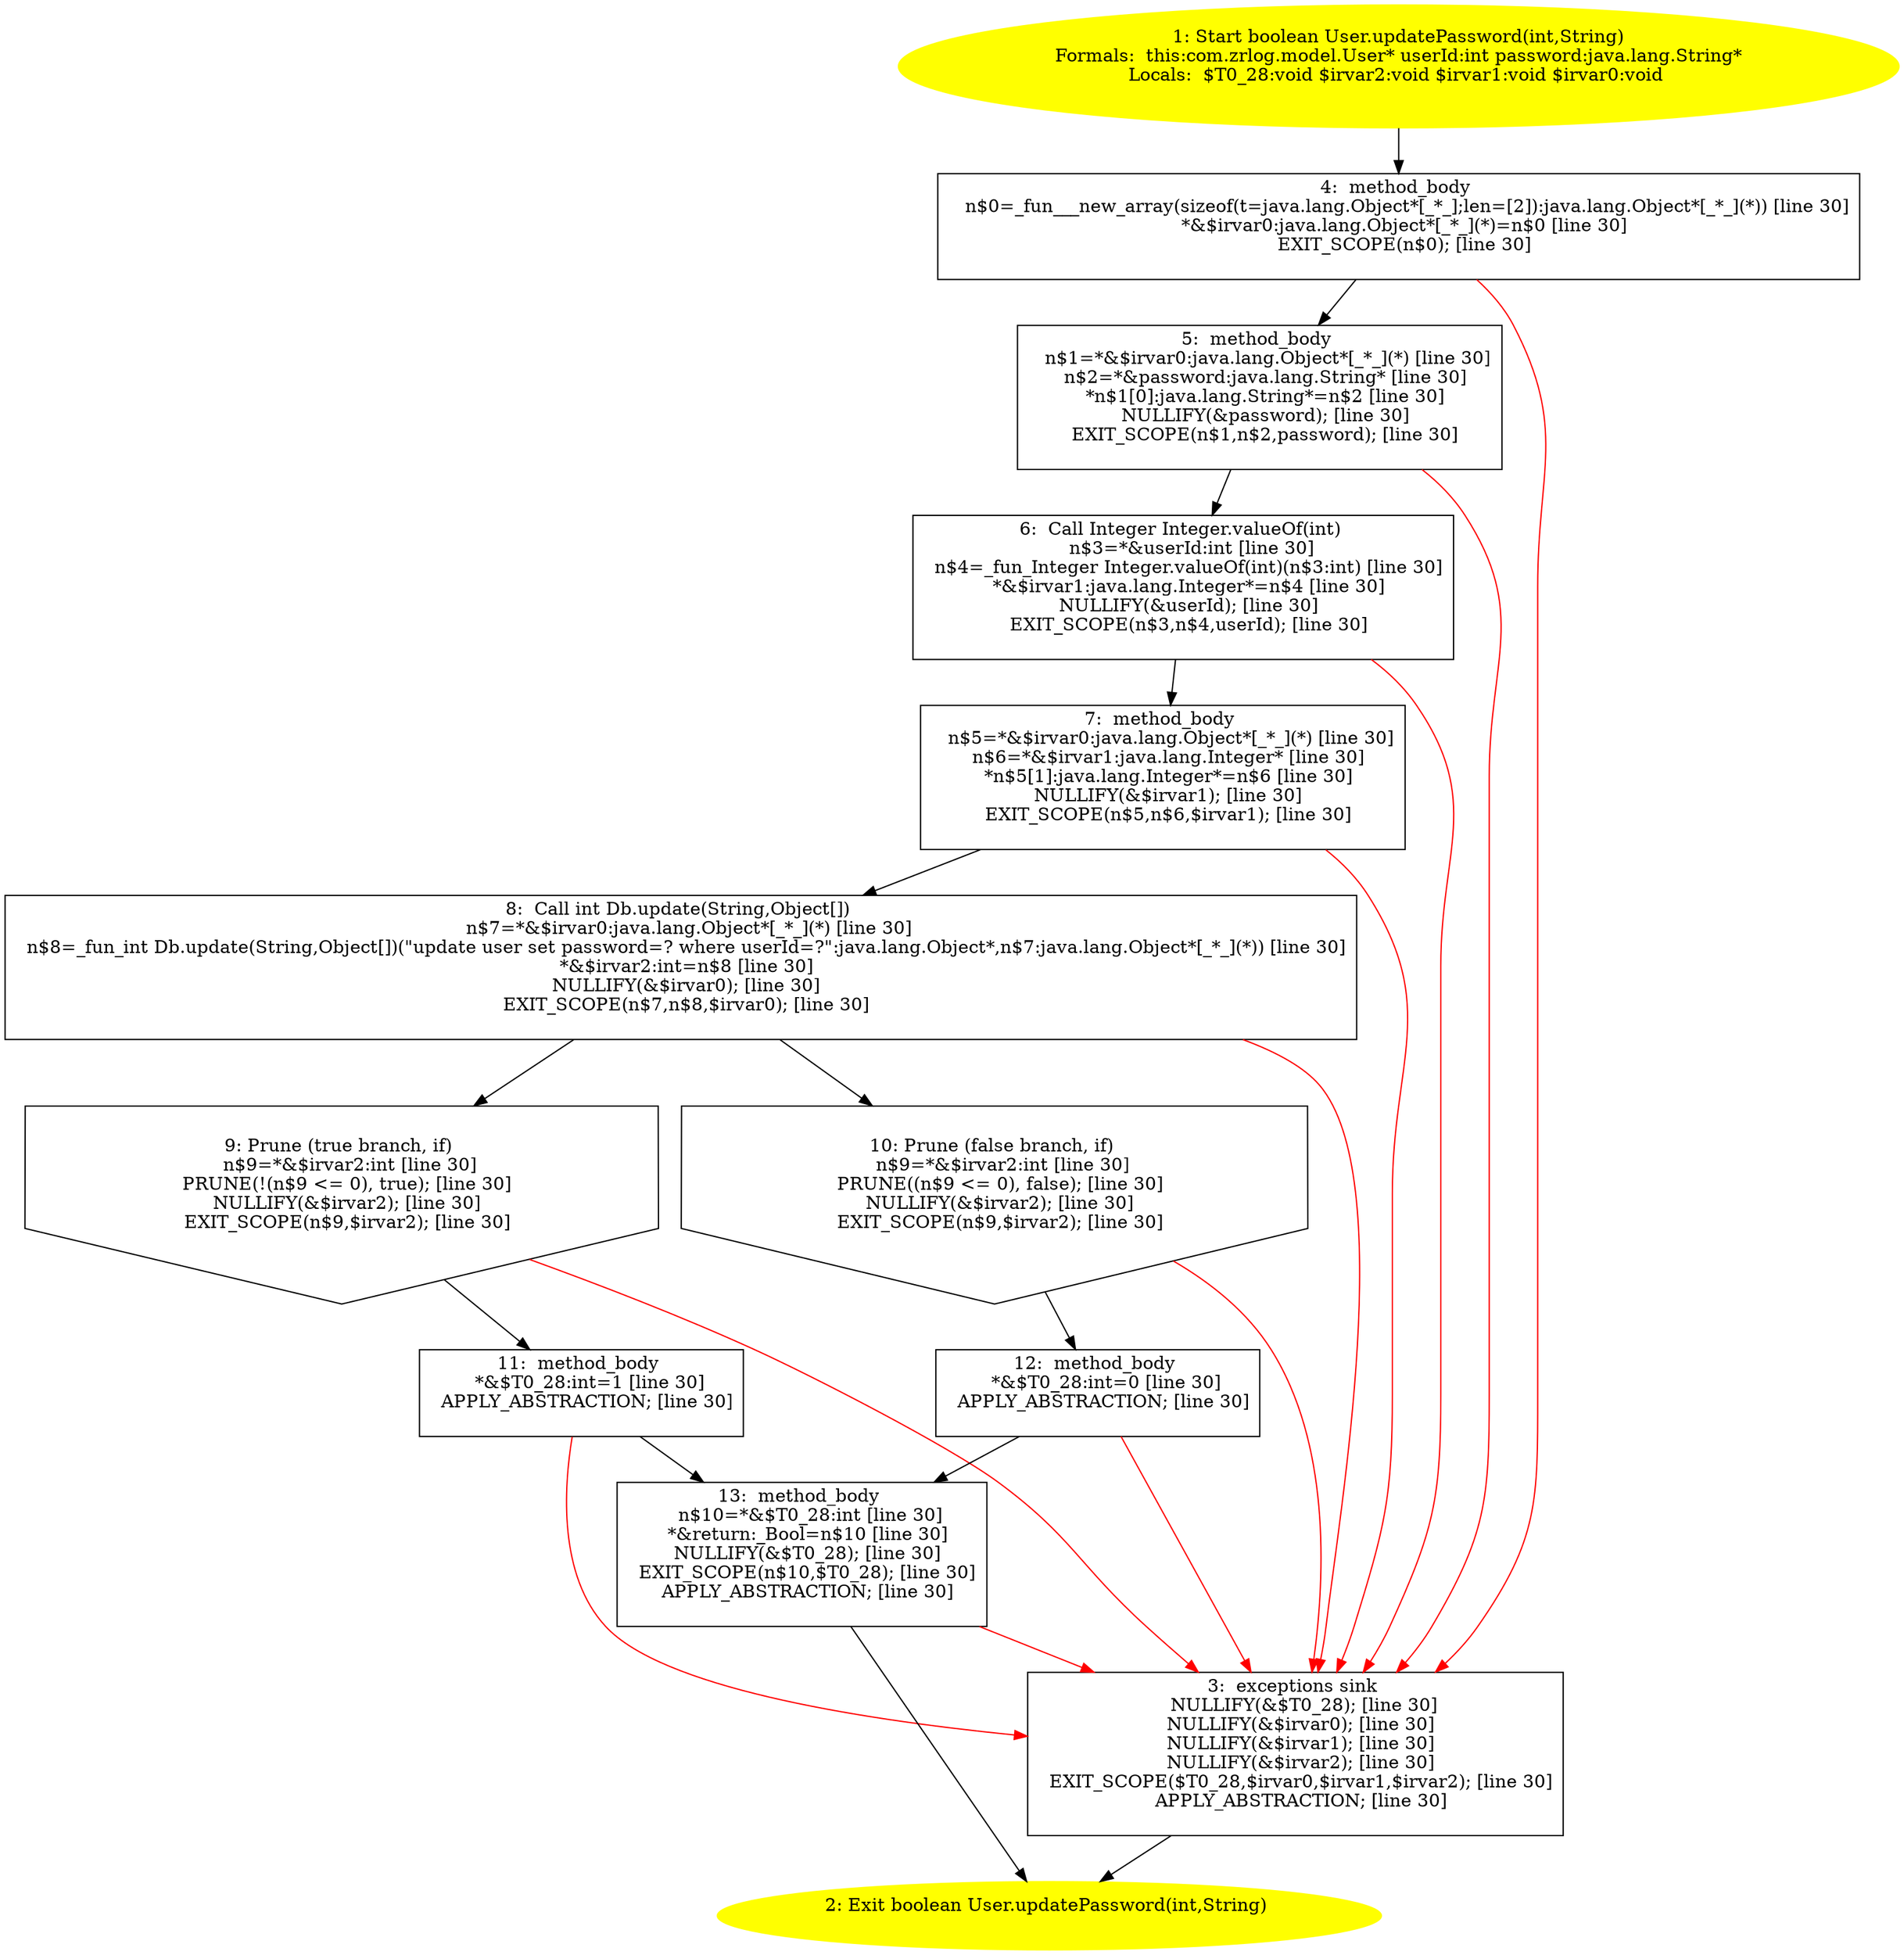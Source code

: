 /* @generated */
digraph cfg {
"com.zrlog.model.User.updatePassword(int,java.lang.String):boolean.dcfd868062b50603d0a1e1a293577aff_1" [label="1: Start boolean User.updatePassword(int,String)\nFormals:  this:com.zrlog.model.User* userId:int password:java.lang.String*\nLocals:  $T0_28:void $irvar2:void $irvar1:void $irvar0:void \n  " color=yellow style=filled]
	

	 "com.zrlog.model.User.updatePassword(int,java.lang.String):boolean.dcfd868062b50603d0a1e1a293577aff_1" -> "com.zrlog.model.User.updatePassword(int,java.lang.String):boolean.dcfd868062b50603d0a1e1a293577aff_4" ;
"com.zrlog.model.User.updatePassword(int,java.lang.String):boolean.dcfd868062b50603d0a1e1a293577aff_2" [label="2: Exit boolean User.updatePassword(int,String) \n  " color=yellow style=filled]
	

"com.zrlog.model.User.updatePassword(int,java.lang.String):boolean.dcfd868062b50603d0a1e1a293577aff_3" [label="3:  exceptions sink \n   NULLIFY(&$T0_28); [line 30]\n  NULLIFY(&$irvar0); [line 30]\n  NULLIFY(&$irvar1); [line 30]\n  NULLIFY(&$irvar2); [line 30]\n  EXIT_SCOPE($T0_28,$irvar0,$irvar1,$irvar2); [line 30]\n  APPLY_ABSTRACTION; [line 30]\n " shape="box"]
	

	 "com.zrlog.model.User.updatePassword(int,java.lang.String):boolean.dcfd868062b50603d0a1e1a293577aff_3" -> "com.zrlog.model.User.updatePassword(int,java.lang.String):boolean.dcfd868062b50603d0a1e1a293577aff_2" ;
"com.zrlog.model.User.updatePassword(int,java.lang.String):boolean.dcfd868062b50603d0a1e1a293577aff_4" [label="4:  method_body \n   n$0=_fun___new_array(sizeof(t=java.lang.Object*[_*_];len=[2]):java.lang.Object*[_*_](*)) [line 30]\n  *&$irvar0:java.lang.Object*[_*_](*)=n$0 [line 30]\n  EXIT_SCOPE(n$0); [line 30]\n " shape="box"]
	

	 "com.zrlog.model.User.updatePassword(int,java.lang.String):boolean.dcfd868062b50603d0a1e1a293577aff_4" -> "com.zrlog.model.User.updatePassword(int,java.lang.String):boolean.dcfd868062b50603d0a1e1a293577aff_5" ;
	 "com.zrlog.model.User.updatePassword(int,java.lang.String):boolean.dcfd868062b50603d0a1e1a293577aff_4" -> "com.zrlog.model.User.updatePassword(int,java.lang.String):boolean.dcfd868062b50603d0a1e1a293577aff_3" [color="red" ];
"com.zrlog.model.User.updatePassword(int,java.lang.String):boolean.dcfd868062b50603d0a1e1a293577aff_5" [label="5:  method_body \n   n$1=*&$irvar0:java.lang.Object*[_*_](*) [line 30]\n  n$2=*&password:java.lang.String* [line 30]\n  *n$1[0]:java.lang.String*=n$2 [line 30]\n  NULLIFY(&password); [line 30]\n  EXIT_SCOPE(n$1,n$2,password); [line 30]\n " shape="box"]
	

	 "com.zrlog.model.User.updatePassword(int,java.lang.String):boolean.dcfd868062b50603d0a1e1a293577aff_5" -> "com.zrlog.model.User.updatePassword(int,java.lang.String):boolean.dcfd868062b50603d0a1e1a293577aff_6" ;
	 "com.zrlog.model.User.updatePassword(int,java.lang.String):boolean.dcfd868062b50603d0a1e1a293577aff_5" -> "com.zrlog.model.User.updatePassword(int,java.lang.String):boolean.dcfd868062b50603d0a1e1a293577aff_3" [color="red" ];
"com.zrlog.model.User.updatePassword(int,java.lang.String):boolean.dcfd868062b50603d0a1e1a293577aff_6" [label="6:  Call Integer Integer.valueOf(int) \n   n$3=*&userId:int [line 30]\n  n$4=_fun_Integer Integer.valueOf(int)(n$3:int) [line 30]\n  *&$irvar1:java.lang.Integer*=n$4 [line 30]\n  NULLIFY(&userId); [line 30]\n  EXIT_SCOPE(n$3,n$4,userId); [line 30]\n " shape="box"]
	

	 "com.zrlog.model.User.updatePassword(int,java.lang.String):boolean.dcfd868062b50603d0a1e1a293577aff_6" -> "com.zrlog.model.User.updatePassword(int,java.lang.String):boolean.dcfd868062b50603d0a1e1a293577aff_7" ;
	 "com.zrlog.model.User.updatePassword(int,java.lang.String):boolean.dcfd868062b50603d0a1e1a293577aff_6" -> "com.zrlog.model.User.updatePassword(int,java.lang.String):boolean.dcfd868062b50603d0a1e1a293577aff_3" [color="red" ];
"com.zrlog.model.User.updatePassword(int,java.lang.String):boolean.dcfd868062b50603d0a1e1a293577aff_7" [label="7:  method_body \n   n$5=*&$irvar0:java.lang.Object*[_*_](*) [line 30]\n  n$6=*&$irvar1:java.lang.Integer* [line 30]\n  *n$5[1]:java.lang.Integer*=n$6 [line 30]\n  NULLIFY(&$irvar1); [line 30]\n  EXIT_SCOPE(n$5,n$6,$irvar1); [line 30]\n " shape="box"]
	

	 "com.zrlog.model.User.updatePassword(int,java.lang.String):boolean.dcfd868062b50603d0a1e1a293577aff_7" -> "com.zrlog.model.User.updatePassword(int,java.lang.String):boolean.dcfd868062b50603d0a1e1a293577aff_8" ;
	 "com.zrlog.model.User.updatePassword(int,java.lang.String):boolean.dcfd868062b50603d0a1e1a293577aff_7" -> "com.zrlog.model.User.updatePassword(int,java.lang.String):boolean.dcfd868062b50603d0a1e1a293577aff_3" [color="red" ];
"com.zrlog.model.User.updatePassword(int,java.lang.String):boolean.dcfd868062b50603d0a1e1a293577aff_8" [label="8:  Call int Db.update(String,Object[]) \n   n$7=*&$irvar0:java.lang.Object*[_*_](*) [line 30]\n  n$8=_fun_int Db.update(String,Object[])(\"update user set password=? where userId=?\":java.lang.Object*,n$7:java.lang.Object*[_*_](*)) [line 30]\n  *&$irvar2:int=n$8 [line 30]\n  NULLIFY(&$irvar0); [line 30]\n  EXIT_SCOPE(n$7,n$8,$irvar0); [line 30]\n " shape="box"]
	

	 "com.zrlog.model.User.updatePassword(int,java.lang.String):boolean.dcfd868062b50603d0a1e1a293577aff_8" -> "com.zrlog.model.User.updatePassword(int,java.lang.String):boolean.dcfd868062b50603d0a1e1a293577aff_9" ;
	 "com.zrlog.model.User.updatePassword(int,java.lang.String):boolean.dcfd868062b50603d0a1e1a293577aff_8" -> "com.zrlog.model.User.updatePassword(int,java.lang.String):boolean.dcfd868062b50603d0a1e1a293577aff_10" ;
	 "com.zrlog.model.User.updatePassword(int,java.lang.String):boolean.dcfd868062b50603d0a1e1a293577aff_8" -> "com.zrlog.model.User.updatePassword(int,java.lang.String):boolean.dcfd868062b50603d0a1e1a293577aff_3" [color="red" ];
"com.zrlog.model.User.updatePassword(int,java.lang.String):boolean.dcfd868062b50603d0a1e1a293577aff_9" [label="9: Prune (true branch, if) \n   n$9=*&$irvar2:int [line 30]\n  PRUNE(!(n$9 <= 0), true); [line 30]\n  NULLIFY(&$irvar2); [line 30]\n  EXIT_SCOPE(n$9,$irvar2); [line 30]\n " shape="invhouse"]
	

	 "com.zrlog.model.User.updatePassword(int,java.lang.String):boolean.dcfd868062b50603d0a1e1a293577aff_9" -> "com.zrlog.model.User.updatePassword(int,java.lang.String):boolean.dcfd868062b50603d0a1e1a293577aff_11" ;
	 "com.zrlog.model.User.updatePassword(int,java.lang.String):boolean.dcfd868062b50603d0a1e1a293577aff_9" -> "com.zrlog.model.User.updatePassword(int,java.lang.String):boolean.dcfd868062b50603d0a1e1a293577aff_3" [color="red" ];
"com.zrlog.model.User.updatePassword(int,java.lang.String):boolean.dcfd868062b50603d0a1e1a293577aff_10" [label="10: Prune (false branch, if) \n   n$9=*&$irvar2:int [line 30]\n  PRUNE((n$9 <= 0), false); [line 30]\n  NULLIFY(&$irvar2); [line 30]\n  EXIT_SCOPE(n$9,$irvar2); [line 30]\n " shape="invhouse"]
	

	 "com.zrlog.model.User.updatePassword(int,java.lang.String):boolean.dcfd868062b50603d0a1e1a293577aff_10" -> "com.zrlog.model.User.updatePassword(int,java.lang.String):boolean.dcfd868062b50603d0a1e1a293577aff_12" ;
	 "com.zrlog.model.User.updatePassword(int,java.lang.String):boolean.dcfd868062b50603d0a1e1a293577aff_10" -> "com.zrlog.model.User.updatePassword(int,java.lang.String):boolean.dcfd868062b50603d0a1e1a293577aff_3" [color="red" ];
"com.zrlog.model.User.updatePassword(int,java.lang.String):boolean.dcfd868062b50603d0a1e1a293577aff_11" [label="11:  method_body \n   *&$T0_28:int=1 [line 30]\n  APPLY_ABSTRACTION; [line 30]\n " shape="box"]
	

	 "com.zrlog.model.User.updatePassword(int,java.lang.String):boolean.dcfd868062b50603d0a1e1a293577aff_11" -> "com.zrlog.model.User.updatePassword(int,java.lang.String):boolean.dcfd868062b50603d0a1e1a293577aff_13" ;
	 "com.zrlog.model.User.updatePassword(int,java.lang.String):boolean.dcfd868062b50603d0a1e1a293577aff_11" -> "com.zrlog.model.User.updatePassword(int,java.lang.String):boolean.dcfd868062b50603d0a1e1a293577aff_3" [color="red" ];
"com.zrlog.model.User.updatePassword(int,java.lang.String):boolean.dcfd868062b50603d0a1e1a293577aff_12" [label="12:  method_body \n   *&$T0_28:int=0 [line 30]\n  APPLY_ABSTRACTION; [line 30]\n " shape="box"]
	

	 "com.zrlog.model.User.updatePassword(int,java.lang.String):boolean.dcfd868062b50603d0a1e1a293577aff_12" -> "com.zrlog.model.User.updatePassword(int,java.lang.String):boolean.dcfd868062b50603d0a1e1a293577aff_13" ;
	 "com.zrlog.model.User.updatePassword(int,java.lang.String):boolean.dcfd868062b50603d0a1e1a293577aff_12" -> "com.zrlog.model.User.updatePassword(int,java.lang.String):boolean.dcfd868062b50603d0a1e1a293577aff_3" [color="red" ];
"com.zrlog.model.User.updatePassword(int,java.lang.String):boolean.dcfd868062b50603d0a1e1a293577aff_13" [label="13:  method_body \n   n$10=*&$T0_28:int [line 30]\n  *&return:_Bool=n$10 [line 30]\n  NULLIFY(&$T0_28); [line 30]\n  EXIT_SCOPE(n$10,$T0_28); [line 30]\n  APPLY_ABSTRACTION; [line 30]\n " shape="box"]
	

	 "com.zrlog.model.User.updatePassword(int,java.lang.String):boolean.dcfd868062b50603d0a1e1a293577aff_13" -> "com.zrlog.model.User.updatePassword(int,java.lang.String):boolean.dcfd868062b50603d0a1e1a293577aff_2" ;
	 "com.zrlog.model.User.updatePassword(int,java.lang.String):boolean.dcfd868062b50603d0a1e1a293577aff_13" -> "com.zrlog.model.User.updatePassword(int,java.lang.String):boolean.dcfd868062b50603d0a1e1a293577aff_3" [color="red" ];
}
